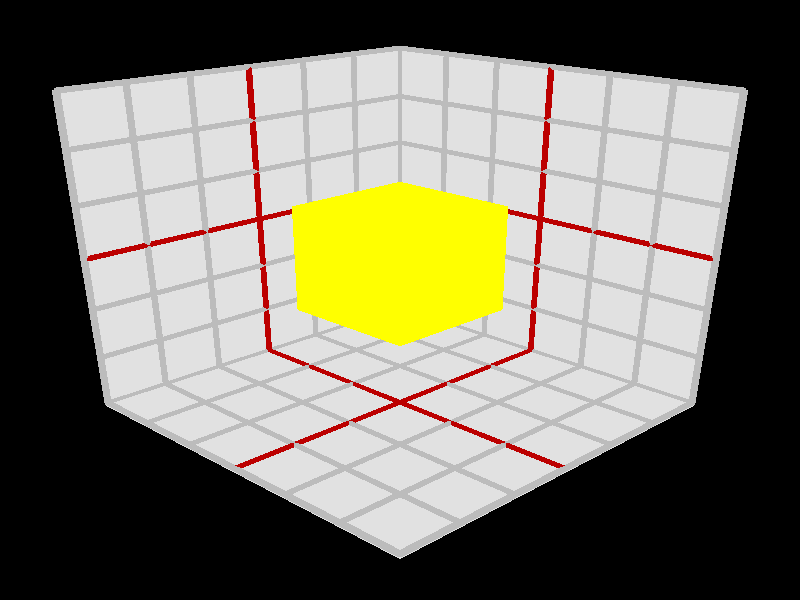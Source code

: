 //==========================================================================
// POV FILE: ./docs/src/xtestx.pov
// FRAME: 29
// CLOCK TIME: 29
//==========================================================================

#version 3.7;

global_settings {
    ambient_light  <0.25, 0.25, 0.25>
    assumed_gamma 1
}

union {
    box { // panelBottom
        <-3.1, -3, 3.1>, <3, -3.1, -3>
        texture { pigment { color <0.75, 0.75, 0.75> }}
    }
    box { // panelLeft
        <-3.1, 3, 3.1>, <-3, -3.1, -3>
        texture { pigment { color <0.75, 0.75, 0.75> }}
    }
    box { // panelRight
        <-3.1, 3, 3.1>, <3, -3.1, 3>
        texture { pigment { color <0.75, 0.75, 0.75> }}
    }
    cylinder { // leftMajorGridA-3
        <-3, -3, 3>, <-3, -3, -3>, 0.05
        texture { pigment { color <0.5, 0.5, 0.5> }}
    }
    cylinder { // leftMajorGridB-3
        <-3, -3, -3>, <-3, 3, -3>, 0.05
        texture { pigment { color <0.5, 0.5, 0.5> }}
    }
    cylinder { // rightMajorGridA-3
        <3, -3, 3>, <-3, -3, 3>, 0.05
        texture { pigment { color <0.5, 0.5, 0.5> }}
    }
    cylinder { // rightMajorGridB-3
        <-3, -3, 3>, <-3, 3, 3>, 0.05
        texture { pigment { color <0.5, 0.5, 0.5> }}
    }
    cylinder { // bottomMajorGridA-3
        <3, -3, -3>, <-3, -3, -3>, 0.05
        texture { pigment { color <0.5, 0.5, 0.5> }}
    }
    cylinder { // bottomMajorGridB-3
        <-3, -3, -3>, <-3, -3, 3>, 0.05
        texture { pigment { color <0.5, 0.5, 0.5> }}
    }
    cylinder { // leftMajorGridA-2
        <-3, -2, 3>, <-3, -2, -3>, 0.05
        texture { pigment { color <0.5, 0.5, 0.5> }}
    }
    cylinder { // leftMajorGridB-2
        <-3, -3, -2>, <-3, 3, -2>, 0.05
        texture { pigment { color <0.5, 0.5, 0.5> }}
    }
    cylinder { // rightMajorGridA-2
        <3, -2, 3>, <-3, -2, 3>, 0.05
        texture { pigment { color <0.5, 0.5, 0.5> }}
    }
    cylinder { // rightMajorGridB-2
        <-2, -3, 3>, <-2, 3, 3>, 0.05
        texture { pigment { color <0.5, 0.5, 0.5> }}
    }
    cylinder { // bottomMajorGridA-2
        <3, -3, -2>, <-3, -3, -2>, 0.05
        texture { pigment { color <0.5, 0.5, 0.5> }}
    }
    cylinder { // bottomMajorGridB-2
        <-2, -3, -3>, <-2, -3, 3>, 0.05
        texture { pigment { color <0.5, 0.5, 0.5> }}
    }
    cylinder { // leftMajorGridA-1
        <-3, -1, 3>, <-3, -1, -3>, 0.05
        texture { pigment { color <0.5, 0.5, 0.5> }}
    }
    cylinder { // leftMajorGridB-1
        <-3, -3, -1>, <-3, 3, -1>, 0.05
        texture { pigment { color <0.5, 0.5, 0.5> }}
    }
    cylinder { // rightMajorGridA-1
        <3, -1, 3>, <-3, -1, 3>, 0.05
        texture { pigment { color <0.5, 0.5, 0.5> }}
    }
    cylinder { // rightMajorGridB-1
        <-1, -3, 3>, <-1, 3, 3>, 0.05
        texture { pigment { color <0.5, 0.5, 0.5> }}
    }
    cylinder { // bottomMajorGridA-1
        <3, -3, -1>, <-3, -3, -1>, 0.05
        texture { pigment { color <0.5, 0.5, 0.5> }}
    }
    cylinder { // bottomMajorGridB-1
        <-1, -3, -3>, <-1, -3, 3>, 0.05
        texture { pigment { color <0.5, 0.5, 0.5> }}
    }
    cylinder { // leftMajorGridA0
        <-3, 0, 3>, <-3, 0, -3>, 0.05
        texture { pigment { color <0.5, 0.0, 0.0> }}
    }
    cylinder { // leftMajorGridB0
        <-3, -3, 0>, <-3, 3, 0>, 0.05
        texture { pigment { color <0.5, 0.0, 0.0> }}
    }
    cylinder { // rightMajorGridA0
        <3, 0, 3>, <-3, 0, 3>, 0.05
        texture { pigment { color <0.5, 0.0, 0.0> }}
    }
    cylinder { // rightMajorGridB0
        <0, -3, 3>, <0, 3, 3>, 0.05
        texture { pigment { color <0.5, 0.0, 0.0> }}
    }
    cylinder { // bottomMajorGridA0
        <3, -3, 0>, <-3, -3, 0>, 0.05
        texture { pigment { color <0.5, 0.0, 0.0> }}
    }
    cylinder { // bottomMajorGridB0
        <0, -3, -3>, <0, -3, 3>, 0.05
        texture { pigment { color <0.5, 0.0, 0.0> }}
    }
    cylinder { // leftMajorGridA1
        <-3, 1, 3>, <-3, 1, -3>, 0.05
        texture { pigment { color <0.5, 0.5, 0.5> }}
    }
    cylinder { // leftMajorGridB1
        <-3, -3, 1>, <-3, 3, 1>, 0.05
        texture { pigment { color <0.5, 0.5, 0.5> }}
    }
    cylinder { // rightMajorGridA1
        <3, 1, 3>, <-3, 1, 3>, 0.05
        texture { pigment { color <0.5, 0.5, 0.5> }}
    }
    cylinder { // rightMajorGridB1
        <1, -3, 3>, <1, 3, 3>, 0.05
        texture { pigment { color <0.5, 0.5, 0.5> }}
    }
    cylinder { // bottomMajorGridA1
        <3, -3, 1>, <-3, -3, 1>, 0.05
        texture { pigment { color <0.5, 0.5, 0.5> }}
    }
    cylinder { // bottomMajorGridB1
        <1, -3, -3>, <1, -3, 3>, 0.05
        texture { pigment { color <0.5, 0.5, 0.5> }}
    }
    cylinder { // leftMajorGridA2
        <-3, 2, 3>, <-3, 2, -3>, 0.05
        texture { pigment { color <0.5, 0.5, 0.5> }}
    }
    cylinder { // leftMajorGridB2
        <-3, -3, 2>, <-3, 3, 2>, 0.05
        texture { pigment { color <0.5, 0.5, 0.5> }}
    }
    cylinder { // rightMajorGridA2
        <3, 2, 3>, <-3, 2, 3>, 0.05
        texture { pigment { color <0.5, 0.5, 0.5> }}
    }
    cylinder { // rightMajorGridB2
        <2, -3, 3>, <2, 3, 3>, 0.05
        texture { pigment { color <0.5, 0.5, 0.5> }}
    }
    cylinder { // bottomMajorGridA2
        <3, -3, 2>, <-3, -3, 2>, 0.05
        texture { pigment { color <0.5, 0.5, 0.5> }}
    }
    cylinder { // bottomMajorGridB2
        <2, -3, -3>, <2, -3, 3>, 0.05
        texture { pigment { color <0.5, 0.5, 0.5> }}
    }
    cylinder { // leftMajorGridA3
        <-3, 3, 3>, <-3, 3, -3>, 0.05
        texture { pigment { color <0.5, 0.5, 0.5> }}
    }
    cylinder { // leftMajorGridB3
        <-3, -3, 3>, <-3, 3, 3>, 0.05
        texture { pigment { color <0.5, 0.5, 0.5> }}
    }
    cylinder { // rightMajorGridA3
        <3, 3, 3>, <-3, 3, 3>, 0.05
        texture { pigment { color <0.5, 0.5, 0.5> }}
    }
    cylinder { // rightMajorGridB3
        <3, -3, 3>, <3, 3, 3>, 0.05
        texture { pigment { color <0.5, 0.5, 0.5> }}
    }
    cylinder { // bottomMajorGridA3
        <3, -3, 3>, <-3, -3, 3>, 0.05
        texture { pigment { color <0.5, 0.5, 0.5> }}
    }
    cylinder { // bottomMajorGridB3
        <3, -3, -3>, <3, -3, 3>, 0.05
        texture { pigment { color <0.5, 0.5, 0.5> }}
    }
    light_source { // light
        <4.5, 4.5, -4.5>, rgb <1.5, 1.5, 1.5>
    }
    split_union off
}

camera {
    perspective
    location <10.2, 6, -10.2>
    right <1, 0.05, 0>
    angle 38
    look_at <0, -0.8, 0>
}

box {
    <1, 1, 1>, <-1, -1, -1>
    texture { pigment { color <1, 1, 0> }}
}